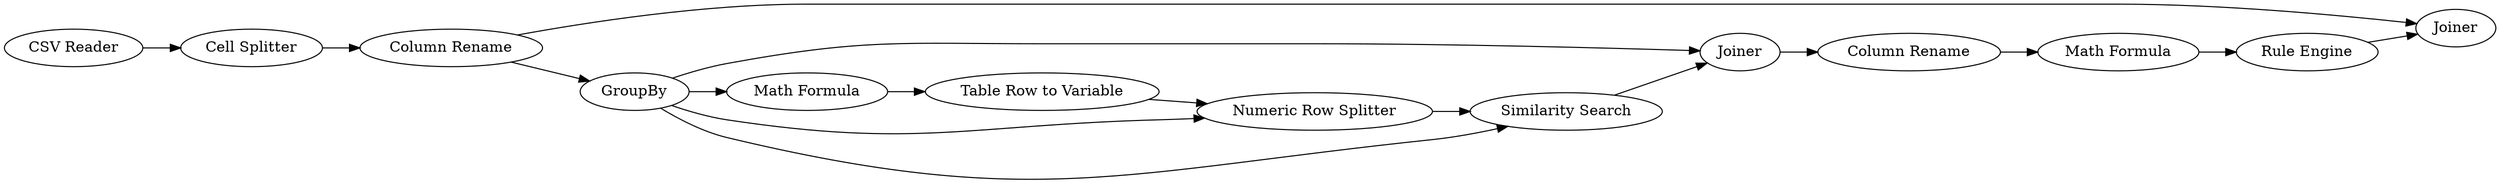 digraph {
	5 -> 14
	12 -> 13
	15 -> 14
	16 -> 15
	9 -> 11
	11 -> 8
	6 -> 12
	13 -> 16
	8 -> 7
	7 -> 12
	5 -> 6
	1 -> 2
	2 -> 5
	6 -> 9
	6 -> 7
	6 -> 8
	5 [label="Column Rename"]
	16 [label="Math Formula"]
	13 [label="Column Rename"]
	1 [label="CSV Reader"]
	7 [label="Similarity Search"]
	9 [label="Math Formula"]
	11 [label="Table Row to Variable"]
	6 [label=GroupBy]
	8 [label="Numeric Row Splitter"]
	15 [label="Rule Engine"]
	14 [label=Joiner]
	2 [label="Cell Splitter"]
	12 [label=Joiner]
	rankdir=LR
}
